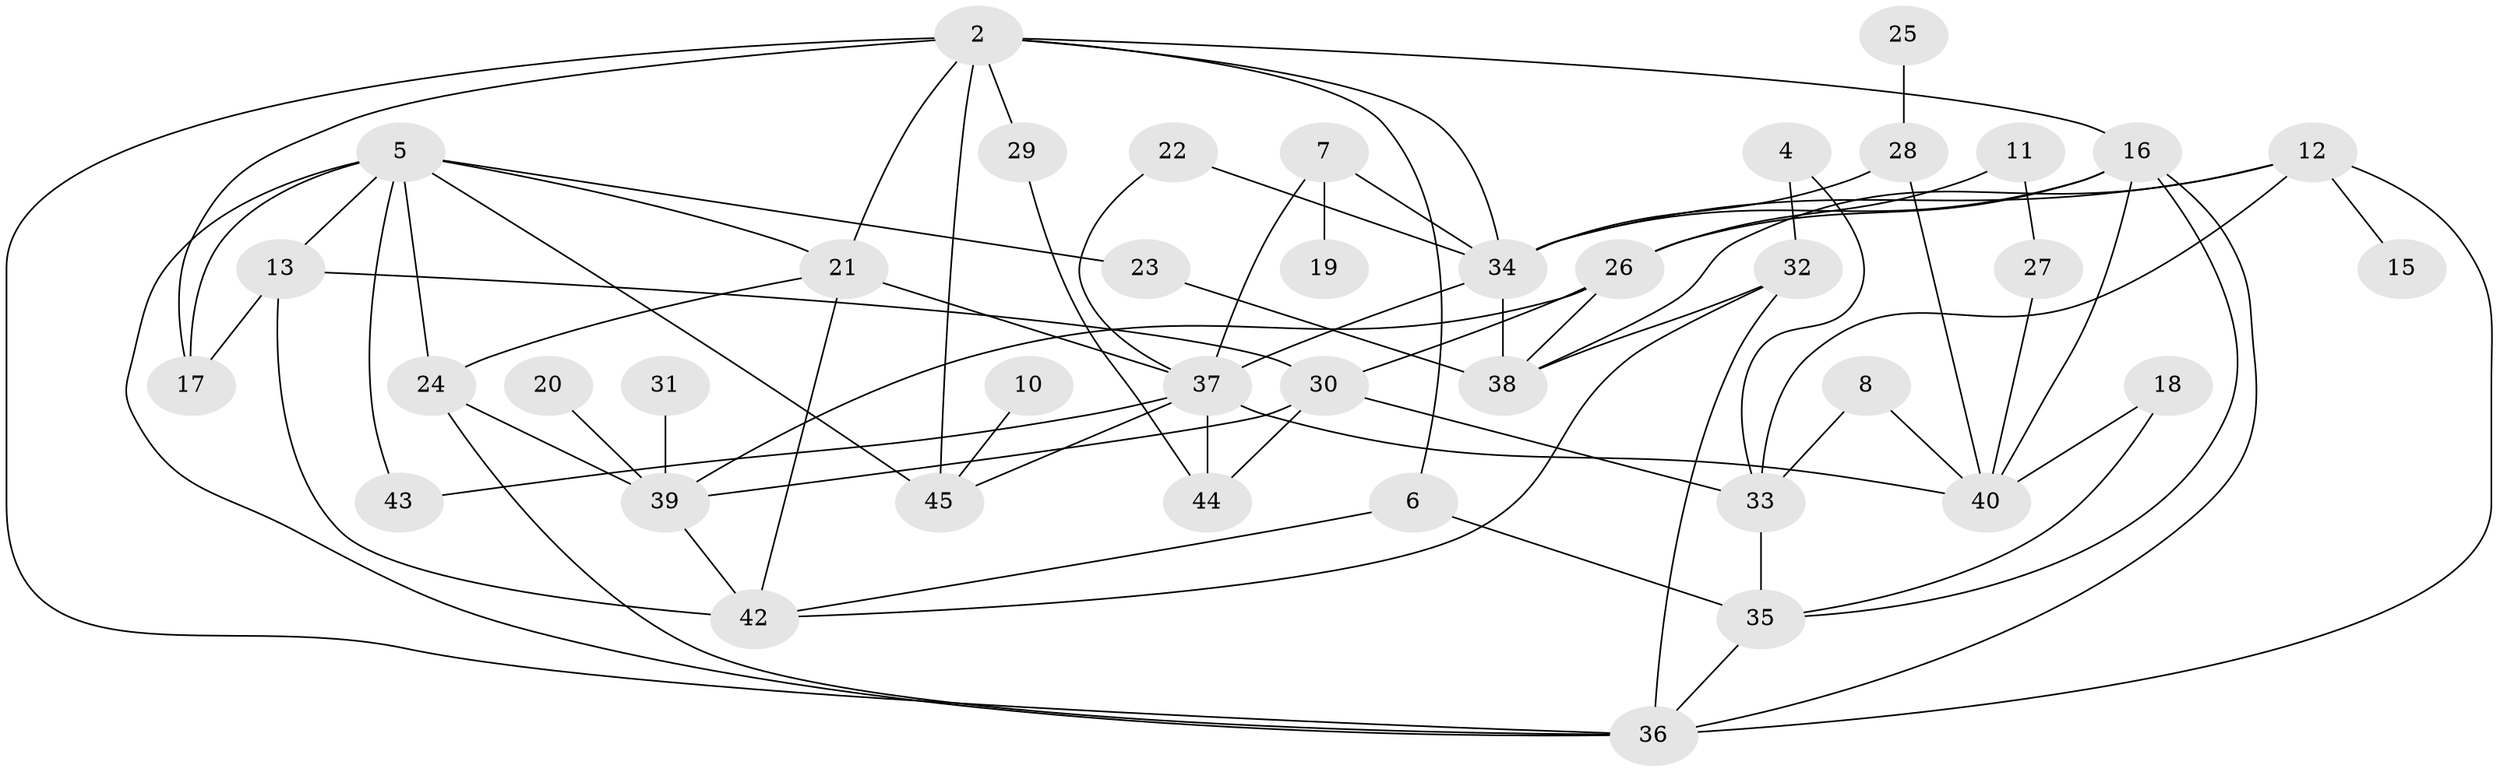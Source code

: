 // original degree distribution, {3: 0.19101123595505617, 4: 0.1348314606741573, 5: 0.11235955056179775, 2: 0.3258426966292135, 0: 0.0449438202247191, 1: 0.14606741573033707, 6: 0.02247191011235955, 7: 0.02247191011235955}
// Generated by graph-tools (version 1.1) at 2025/49/03/09/25 03:49:15]
// undirected, 40 vertices, 76 edges
graph export_dot {
graph [start="1"]
  node [color=gray90,style=filled];
  2;
  4;
  5;
  6;
  7;
  8;
  10;
  11;
  12;
  13;
  15;
  16;
  17;
  18;
  19;
  20;
  21;
  22;
  23;
  24;
  25;
  26;
  27;
  28;
  29;
  30;
  31;
  32;
  33;
  34;
  35;
  36;
  37;
  38;
  39;
  40;
  42;
  43;
  44;
  45;
  2 -- 6 [weight=1.0];
  2 -- 16 [weight=1.0];
  2 -- 17 [weight=1.0];
  2 -- 21 [weight=1.0];
  2 -- 29 [weight=1.0];
  2 -- 34 [weight=1.0];
  2 -- 36 [weight=1.0];
  2 -- 45 [weight=1.0];
  4 -- 32 [weight=1.0];
  4 -- 33 [weight=1.0];
  5 -- 13 [weight=2.0];
  5 -- 17 [weight=1.0];
  5 -- 21 [weight=1.0];
  5 -- 23 [weight=1.0];
  5 -- 24 [weight=1.0];
  5 -- 36 [weight=1.0];
  5 -- 43 [weight=1.0];
  5 -- 45 [weight=2.0];
  6 -- 35 [weight=1.0];
  6 -- 42 [weight=1.0];
  7 -- 19 [weight=1.0];
  7 -- 34 [weight=1.0];
  7 -- 37 [weight=1.0];
  8 -- 33 [weight=1.0];
  8 -- 40 [weight=1.0];
  10 -- 45 [weight=1.0];
  11 -- 26 [weight=1.0];
  11 -- 27 [weight=1.0];
  12 -- 15 [weight=1.0];
  12 -- 33 [weight=1.0];
  12 -- 34 [weight=1.0];
  12 -- 36 [weight=1.0];
  12 -- 38 [weight=1.0];
  13 -- 17 [weight=1.0];
  13 -- 30 [weight=1.0];
  13 -- 42 [weight=1.0];
  16 -- 26 [weight=1.0];
  16 -- 34 [weight=1.0];
  16 -- 35 [weight=1.0];
  16 -- 36 [weight=1.0];
  16 -- 40 [weight=1.0];
  18 -- 35 [weight=1.0];
  18 -- 40 [weight=1.0];
  20 -- 39 [weight=1.0];
  21 -- 24 [weight=1.0];
  21 -- 37 [weight=1.0];
  21 -- 42 [weight=1.0];
  22 -- 34 [weight=1.0];
  22 -- 37 [weight=1.0];
  23 -- 38 [weight=1.0];
  24 -- 36 [weight=1.0];
  24 -- 39 [weight=1.0];
  25 -- 28 [weight=1.0];
  26 -- 30 [weight=1.0];
  26 -- 38 [weight=1.0];
  26 -- 39 [weight=1.0];
  27 -- 40 [weight=1.0];
  28 -- 34 [weight=1.0];
  28 -- 40 [weight=1.0];
  29 -- 44 [weight=1.0];
  30 -- 33 [weight=1.0];
  30 -- 39 [weight=1.0];
  30 -- 44 [weight=1.0];
  31 -- 39 [weight=1.0];
  32 -- 36 [weight=1.0];
  32 -- 38 [weight=1.0];
  32 -- 42 [weight=1.0];
  33 -- 35 [weight=1.0];
  34 -- 37 [weight=1.0];
  34 -- 38 [weight=1.0];
  35 -- 36 [weight=1.0];
  37 -- 40 [weight=1.0];
  37 -- 43 [weight=1.0];
  37 -- 44 [weight=1.0];
  37 -- 45 [weight=1.0];
  39 -- 42 [weight=1.0];
}
